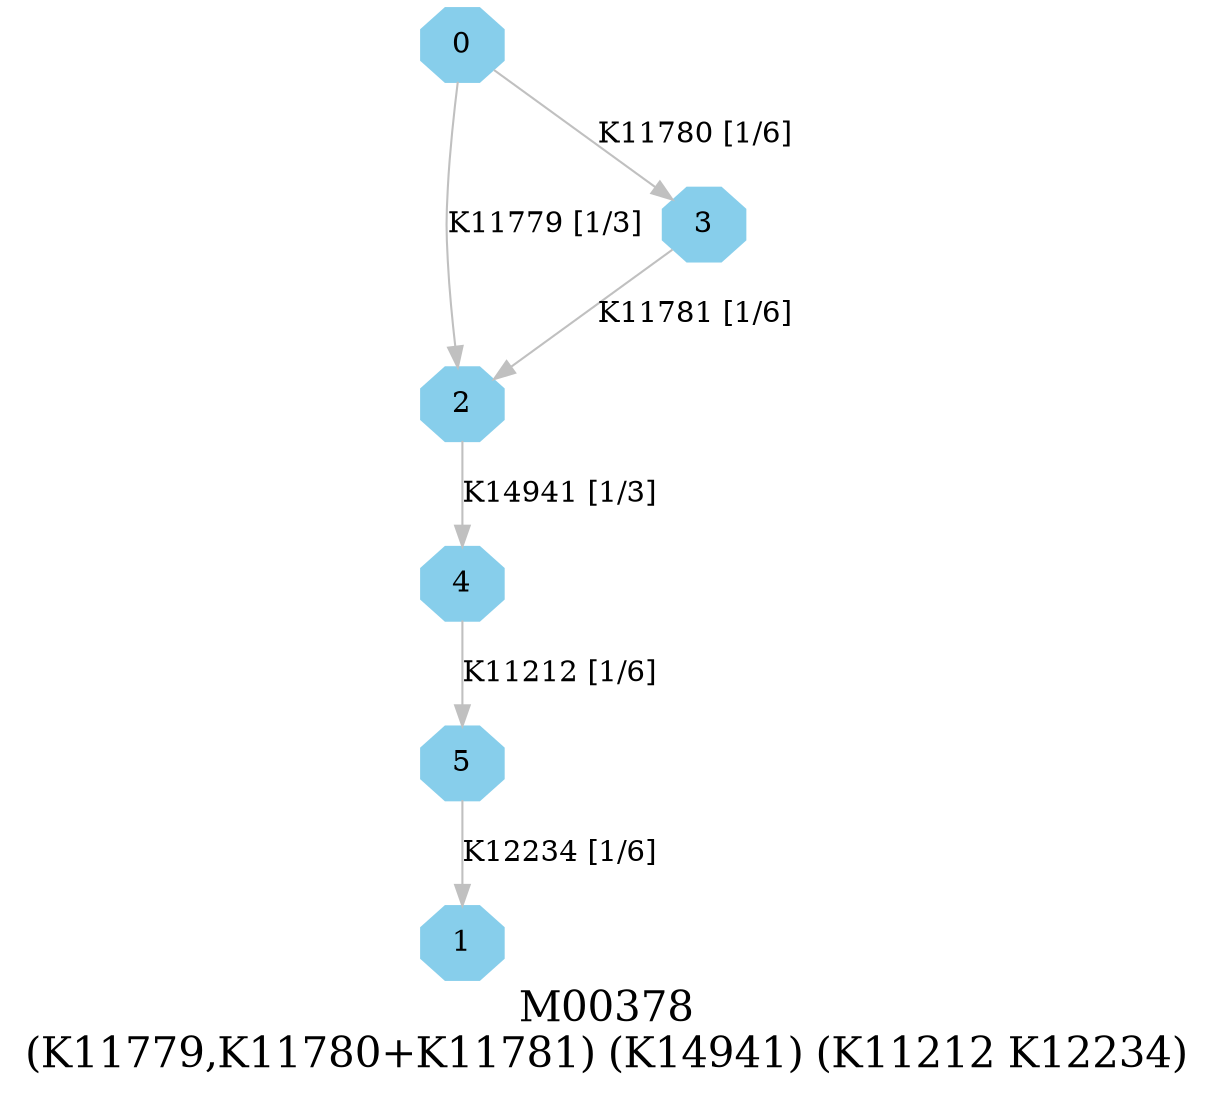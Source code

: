 digraph G {
graph [label="M00378
(K11779,K11780+K11781) (K14941) (K11212 K12234)",fontsize=20];
node [shape=box,style=filled];
edge [len=3,color=grey];
{node [width=.3,height=.3,shape=octagon,style=filled,color=skyblue] 0 1 2 3 4 5 }
0 -> 2 [label="K11779 [1/3]"];
0 -> 3 [label="K11780 [1/6]"];
2 -> 4 [label="K14941 [1/3]"];
3 -> 2 [label="K11781 [1/6]"];
4 -> 5 [label="K11212 [1/6]"];
5 -> 1 [label="K12234 [1/6]"];
}